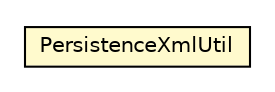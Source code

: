 #!/usr/local/bin/dot
#
# Class diagram 
# Generated by UMLGraph version R5_6-24-gf6e263 (http://www.umlgraph.org/)
#

digraph G {
	edge [fontname="Helvetica",fontsize=10,labelfontname="Helvetica",labelfontsize=10];
	node [fontname="Helvetica",fontsize=10,shape=plaintext];
	nodesep=0.25;
	ranksep=0.5;
	// com.orientechnologies.orient.object.jpa.parsing.PersistenceXmlUtil
	c4527135 [label=<<table title="com.orientechnologies.orient.object.jpa.parsing.PersistenceXmlUtil" border="0" cellborder="1" cellspacing="0" cellpadding="2" port="p" bgcolor="lemonChiffon" href="./PersistenceXmlUtil.html">
		<tr><td><table border="0" cellspacing="0" cellpadding="1">
<tr><td align="center" balign="center"> PersistenceXmlUtil </td></tr>
		</table></td></tr>
		</table>>, URL="./PersistenceXmlUtil.html", fontname="Helvetica", fontcolor="black", fontsize=10.0];
}

